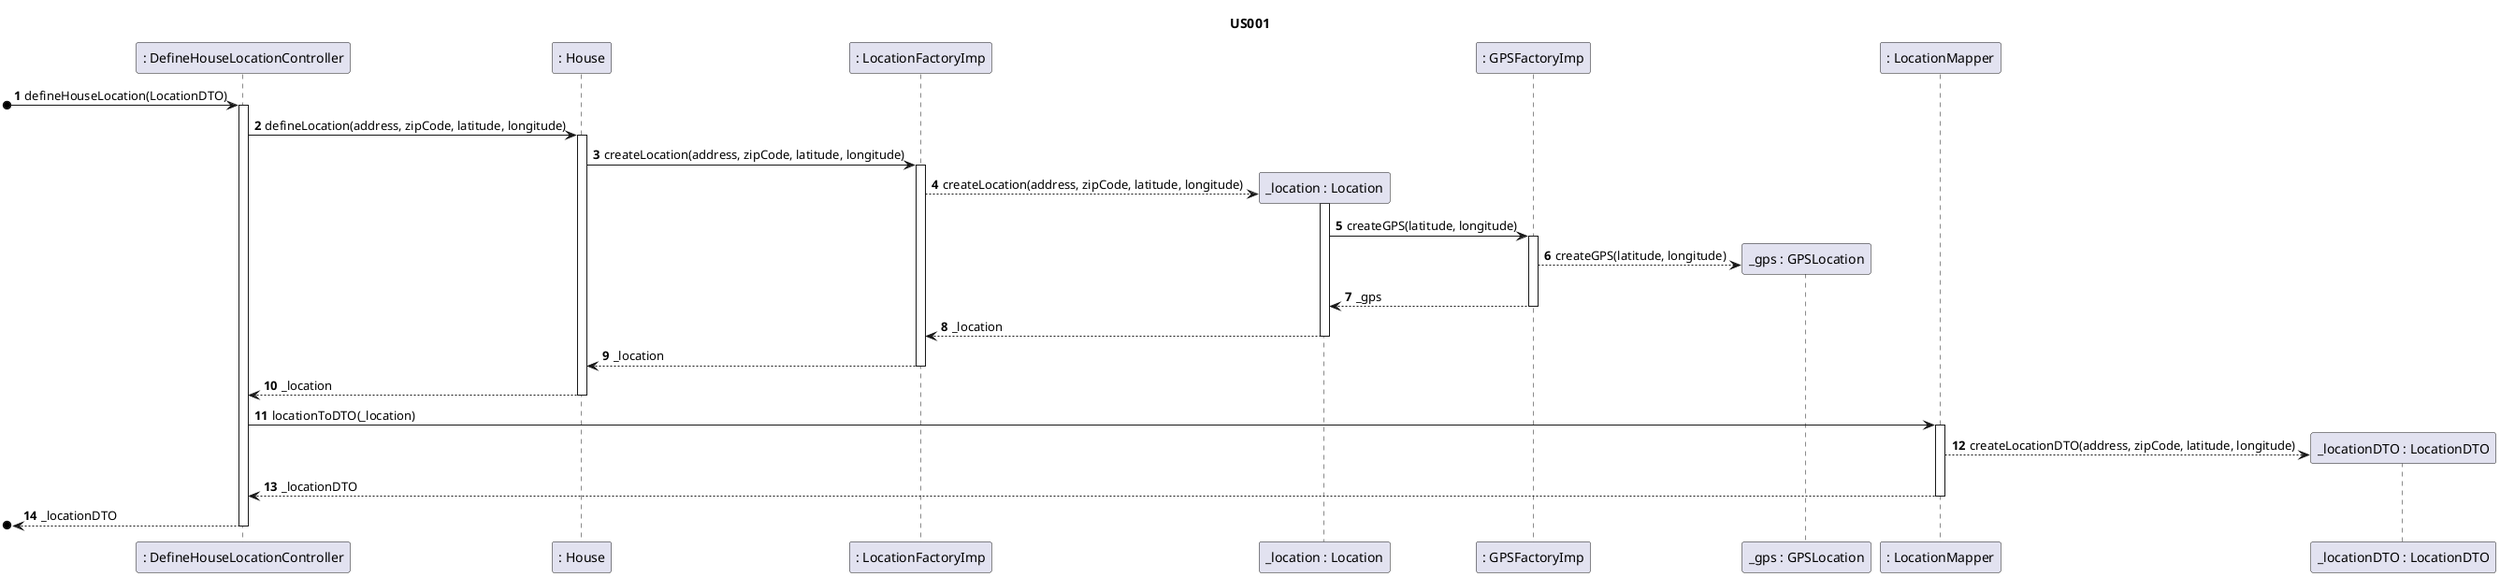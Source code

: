 @startuml

autonumber

title US001

/'
As an Administrator, I want to configure the location of the house.
'/

[o-> ": DefineHouseLocationController" : defineHouseLocation(LocationDTO)
activate ": DefineHouseLocationController"
": DefineHouseLocationController" -> ": House": defineLocation(address, zipCode, latitude, longitude)
activate ": House"
": House" -> ": LocationFactoryImp": createLocation(address, zipCode, latitude, longitude)
activate ": LocationFactoryImp"
": LocationFactoryImp" -->"_location : Location"** : createLocation(address, zipCode, latitude, longitude)
activate "_location : Location"
"_location : Location" ->": GPSFactoryImp" : createGPS(latitude, longitude)
activate ": GPSFactoryImp"
": GPSFactoryImp" -->"_gps : GPSLocation"** : createGPS(latitude, longitude)
": GPSFactoryImp" -->"_location : Location" : _gps
deactivate ": GPSFactoryImp"
"_location : Location" -->": LocationFactoryImp" : _location
deactivate "_location : Location"
": LocationFactoryImp" -->": House" : _location
deactivate ": LocationFactoryImp"

": House" -->": DefineHouseLocationController" : _location
deactivate ": House"
": DefineHouseLocationController" ->": LocationMapper" : locationToDTO(_location)
activate ": LocationMapper"
": LocationMapper" -->"_locationDTO : LocationDTO"** : createLocationDTO(address, zipCode, latitude, longitude)
": LocationMapper" -->": DefineHouseLocationController" : _locationDTO
deactivate ": LocationMapper"
[o<--": DefineHouseLocationController" : _locationDTO
deactivate ": DefineHouseLocationController"

@enduml